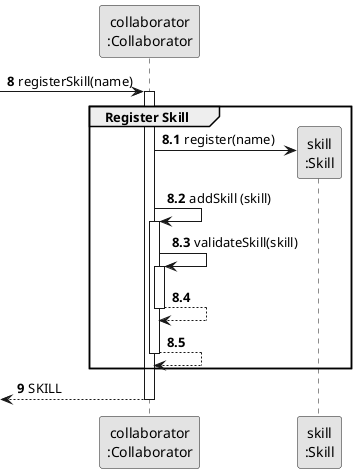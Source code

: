 @startuml
skinparam monochrome true
skinparam packageStyle rectangle
skinparam shadowing false

participant "collaborator\n:Collaborator" as CL
participant "skill\n:Skill" as SKILL

autonumber 8
-> CL: registerSkill(name)

autonumber 8.1
activate CL
    group Register Skill

        CL -> SKILL**: register(name)
        CL -> CL: addSkill (skill)

        activate CL
            CL -> CL: validateSkill(skill)
                activate CL
                    CL --> CL
                deactivate CL

                CL--> CL
            deactivate CL
        end

        autonumber 9
        <-- CL :SKILL
deactivate CL

@enduml
